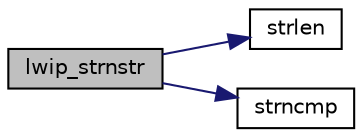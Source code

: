 digraph "lwip_strnstr"
{
 // LATEX_PDF_SIZE
  edge [fontname="Helvetica",fontsize="10",labelfontname="Helvetica",labelfontsize="10"];
  node [fontname="Helvetica",fontsize="10",shape=record];
  rankdir="LR";
  Node1 [label="lwip_strnstr",height=0.2,width=0.4,color="black", fillcolor="grey75", style="filled", fontcolor="black",tooltip=" "];
  Node1 -> Node2 [color="midnightblue",fontsize="10",style="solid",fontname="Helvetica"];
  Node2 [label="strlen",height=0.2,width=0.4,color="black", fillcolor="white", style="filled",URL="$lib_8h.html#ae6c8de953239811a34eeeab09458e55e",tooltip=" "];
  Node1 -> Node3 [color="midnightblue",fontsize="10",style="solid",fontname="Helvetica"];
  Node3 [label="strncmp",height=0.2,width=0.4,color="black", fillcolor="white", style="filled",URL="$lib_8h.html#a6395668b53785234b479045e1773a6a4",tooltip=" "];
}
